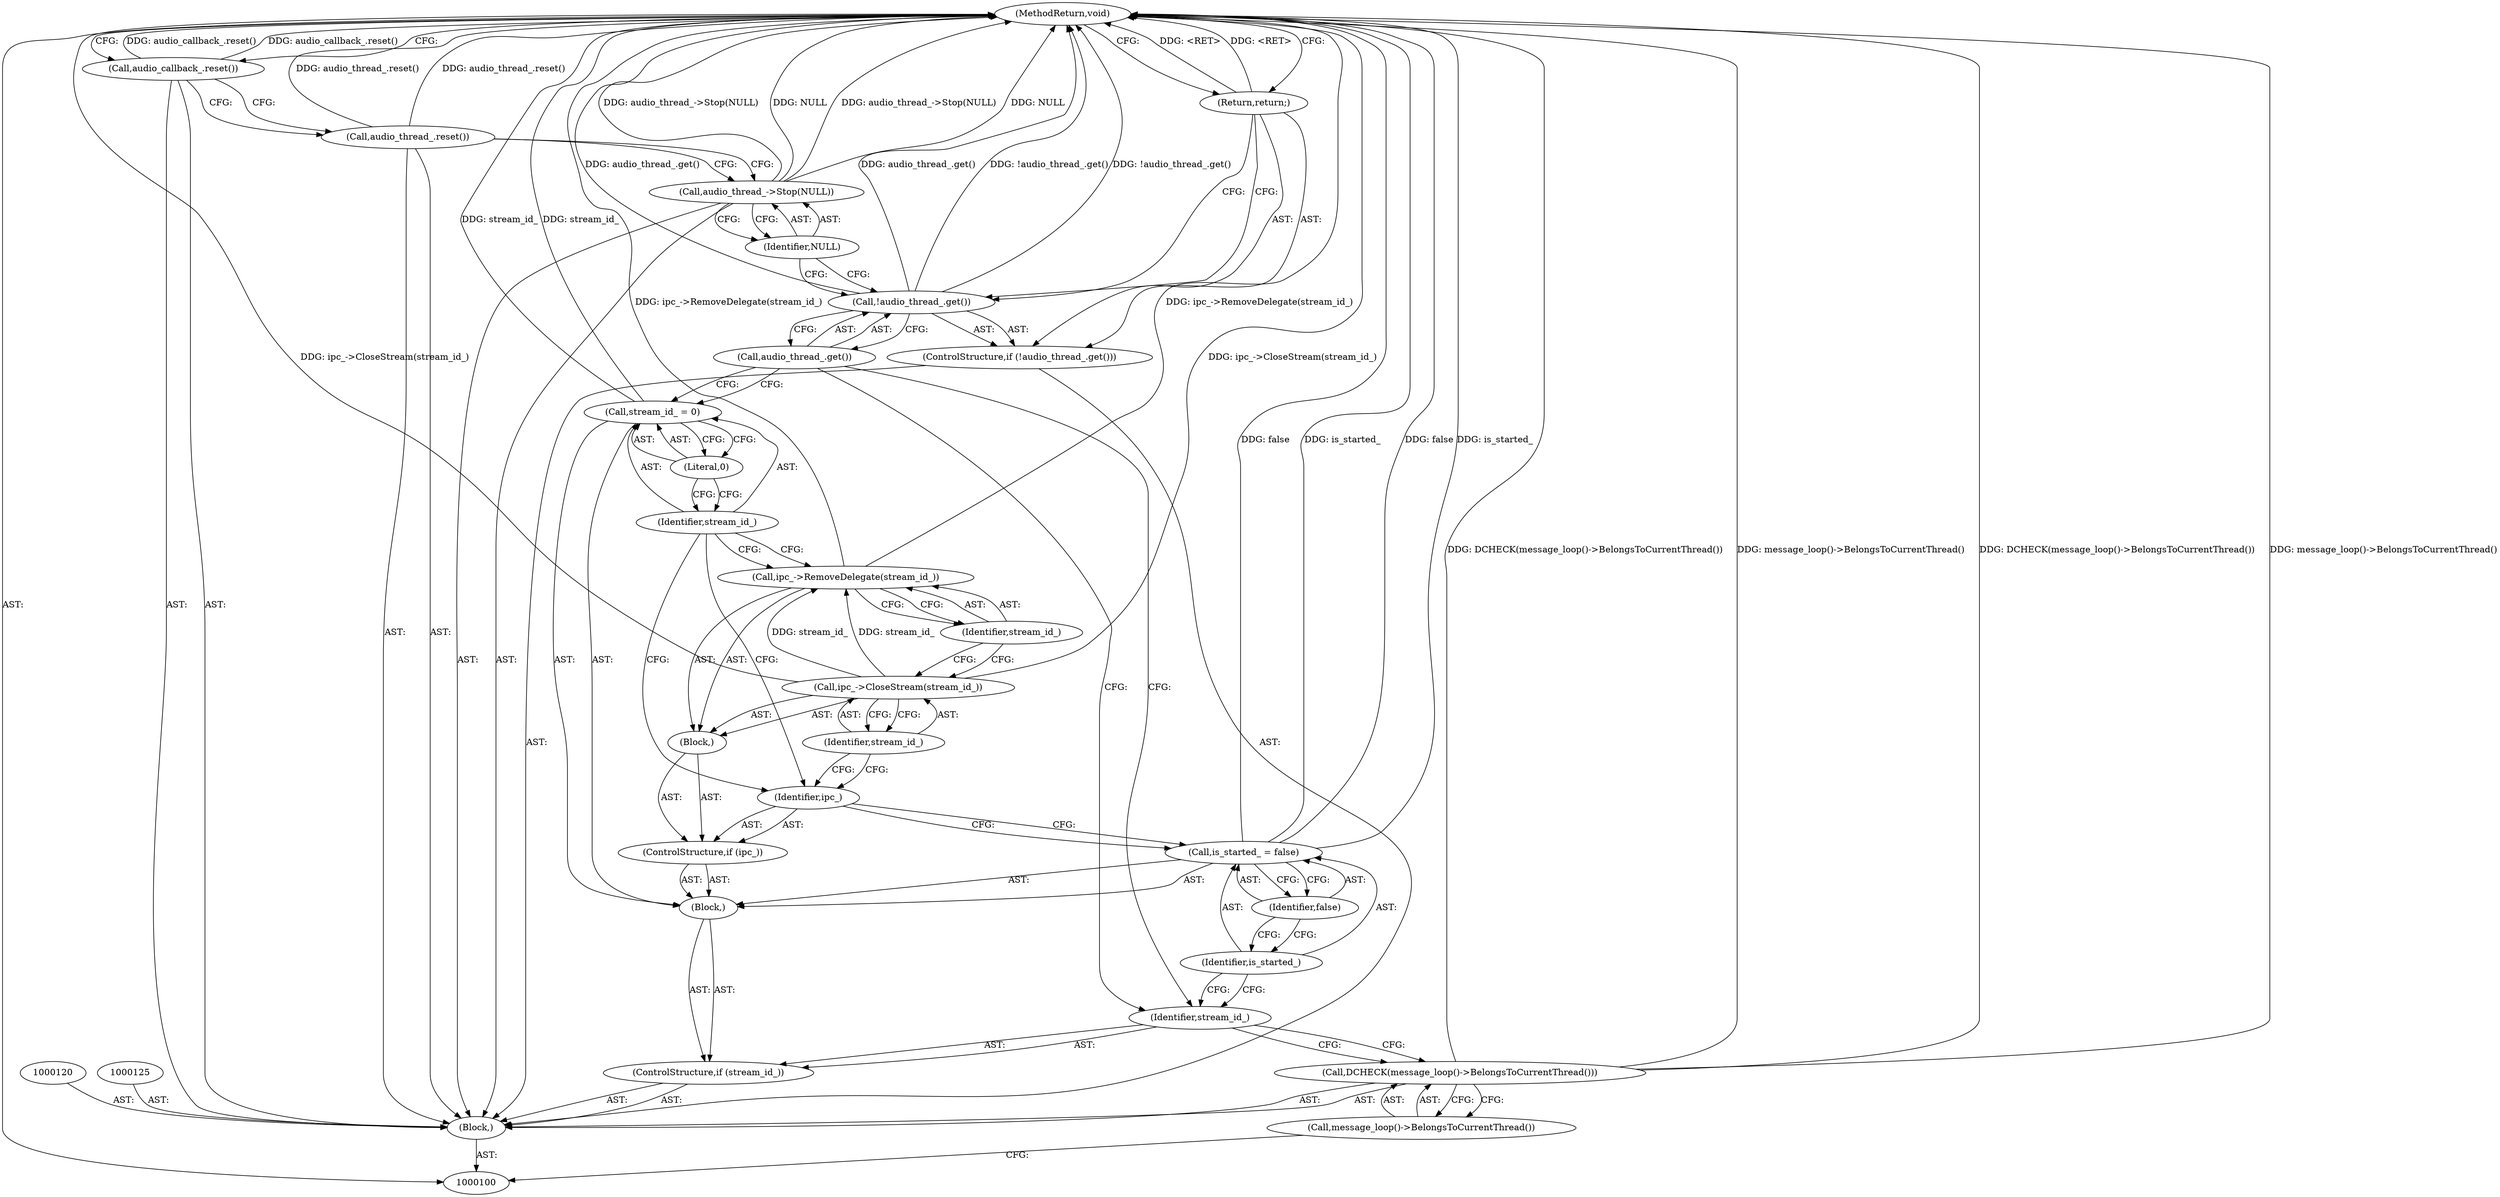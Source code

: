 digraph "1_Chrome_6d2aef28cb0b677af468ebf3e32a176a7c37086e_2" {
"1000130" [label="(MethodReturn,void)"];
"1000101" [label="(Block,)"];
"1000119" [label="(Literal,0)"];
"1000117" [label="(Call,stream_id_ = 0)"];
"1000118" [label="(Identifier,stream_id_)"];
"1000121" [label="(ControlStructure,if (!audio_thread_.get()))"];
"1000122" [label="(Call,!audio_thread_.get())"];
"1000123" [label="(Call,audio_thread_.get())"];
"1000124" [label="(Return,return;)"];
"1000126" [label="(Call,audio_thread_->Stop(NULL))"];
"1000127" [label="(Identifier,NULL)"];
"1000102" [label="(Call,DCHECK(message_loop()->BelongsToCurrentThread()))"];
"1000103" [label="(Call,message_loop()->BelongsToCurrentThread())"];
"1000128" [label="(Call,audio_thread_.reset())"];
"1000129" [label="(Call,audio_callback_.reset())"];
"1000106" [label="(Block,)"];
"1000104" [label="(ControlStructure,if (stream_id_))"];
"1000105" [label="(Identifier,stream_id_)"];
"1000109" [label="(Identifier,false)"];
"1000107" [label="(Call,is_started_ = false)"];
"1000108" [label="(Identifier,is_started_)"];
"1000112" [label="(Block,)"];
"1000110" [label="(ControlStructure,if (ipc_))"];
"1000111" [label="(Identifier,ipc_)"];
"1000114" [label="(Identifier,stream_id_)"];
"1000113" [label="(Call,ipc_->CloseStream(stream_id_))"];
"1000116" [label="(Identifier,stream_id_)"];
"1000115" [label="(Call,ipc_->RemoveDelegate(stream_id_))"];
"1000130" -> "1000100"  [label="AST: "];
"1000130" -> "1000124"  [label="CFG: "];
"1000130" -> "1000129"  [label="CFG: "];
"1000124" -> "1000130"  [label="DDG: <RET>"];
"1000126" -> "1000130"  [label="DDG: audio_thread_->Stop(NULL)"];
"1000126" -> "1000130"  [label="DDG: NULL"];
"1000107" -> "1000130"  [label="DDG: is_started_"];
"1000107" -> "1000130"  [label="DDG: false"];
"1000122" -> "1000130"  [label="DDG: audio_thread_.get()"];
"1000122" -> "1000130"  [label="DDG: !audio_thread_.get()"];
"1000115" -> "1000130"  [label="DDG: ipc_->RemoveDelegate(stream_id_)"];
"1000117" -> "1000130"  [label="DDG: stream_id_"];
"1000102" -> "1000130"  [label="DDG: DCHECK(message_loop()->BelongsToCurrentThread())"];
"1000102" -> "1000130"  [label="DDG: message_loop()->BelongsToCurrentThread()"];
"1000113" -> "1000130"  [label="DDG: ipc_->CloseStream(stream_id_)"];
"1000128" -> "1000130"  [label="DDG: audio_thread_.reset()"];
"1000129" -> "1000130"  [label="DDG: audio_callback_.reset()"];
"1000101" -> "1000100"  [label="AST: "];
"1000102" -> "1000101"  [label="AST: "];
"1000104" -> "1000101"  [label="AST: "];
"1000120" -> "1000101"  [label="AST: "];
"1000121" -> "1000101"  [label="AST: "];
"1000125" -> "1000101"  [label="AST: "];
"1000126" -> "1000101"  [label="AST: "];
"1000128" -> "1000101"  [label="AST: "];
"1000129" -> "1000101"  [label="AST: "];
"1000119" -> "1000117"  [label="AST: "];
"1000119" -> "1000118"  [label="CFG: "];
"1000117" -> "1000119"  [label="CFG: "];
"1000117" -> "1000106"  [label="AST: "];
"1000117" -> "1000119"  [label="CFG: "];
"1000118" -> "1000117"  [label="AST: "];
"1000119" -> "1000117"  [label="AST: "];
"1000123" -> "1000117"  [label="CFG: "];
"1000117" -> "1000130"  [label="DDG: stream_id_"];
"1000118" -> "1000117"  [label="AST: "];
"1000118" -> "1000115"  [label="CFG: "];
"1000118" -> "1000111"  [label="CFG: "];
"1000119" -> "1000118"  [label="CFG: "];
"1000121" -> "1000101"  [label="AST: "];
"1000122" -> "1000121"  [label="AST: "];
"1000124" -> "1000121"  [label="AST: "];
"1000122" -> "1000121"  [label="AST: "];
"1000122" -> "1000123"  [label="CFG: "];
"1000123" -> "1000122"  [label="AST: "];
"1000124" -> "1000122"  [label="CFG: "];
"1000127" -> "1000122"  [label="CFG: "];
"1000122" -> "1000130"  [label="DDG: audio_thread_.get()"];
"1000122" -> "1000130"  [label="DDG: !audio_thread_.get()"];
"1000123" -> "1000122"  [label="AST: "];
"1000123" -> "1000117"  [label="CFG: "];
"1000123" -> "1000105"  [label="CFG: "];
"1000122" -> "1000123"  [label="CFG: "];
"1000124" -> "1000121"  [label="AST: "];
"1000124" -> "1000122"  [label="CFG: "];
"1000130" -> "1000124"  [label="CFG: "];
"1000124" -> "1000130"  [label="DDG: <RET>"];
"1000126" -> "1000101"  [label="AST: "];
"1000126" -> "1000127"  [label="CFG: "];
"1000127" -> "1000126"  [label="AST: "];
"1000128" -> "1000126"  [label="CFG: "];
"1000126" -> "1000130"  [label="DDG: audio_thread_->Stop(NULL)"];
"1000126" -> "1000130"  [label="DDG: NULL"];
"1000127" -> "1000126"  [label="AST: "];
"1000127" -> "1000122"  [label="CFG: "];
"1000126" -> "1000127"  [label="CFG: "];
"1000102" -> "1000101"  [label="AST: "];
"1000102" -> "1000103"  [label="CFG: "];
"1000103" -> "1000102"  [label="AST: "];
"1000105" -> "1000102"  [label="CFG: "];
"1000102" -> "1000130"  [label="DDG: DCHECK(message_loop()->BelongsToCurrentThread())"];
"1000102" -> "1000130"  [label="DDG: message_loop()->BelongsToCurrentThread()"];
"1000103" -> "1000102"  [label="AST: "];
"1000103" -> "1000100"  [label="CFG: "];
"1000102" -> "1000103"  [label="CFG: "];
"1000128" -> "1000101"  [label="AST: "];
"1000128" -> "1000126"  [label="CFG: "];
"1000129" -> "1000128"  [label="CFG: "];
"1000128" -> "1000130"  [label="DDG: audio_thread_.reset()"];
"1000129" -> "1000101"  [label="AST: "];
"1000129" -> "1000128"  [label="CFG: "];
"1000130" -> "1000129"  [label="CFG: "];
"1000129" -> "1000130"  [label="DDG: audio_callback_.reset()"];
"1000106" -> "1000104"  [label="AST: "];
"1000107" -> "1000106"  [label="AST: "];
"1000110" -> "1000106"  [label="AST: "];
"1000117" -> "1000106"  [label="AST: "];
"1000104" -> "1000101"  [label="AST: "];
"1000105" -> "1000104"  [label="AST: "];
"1000106" -> "1000104"  [label="AST: "];
"1000105" -> "1000104"  [label="AST: "];
"1000105" -> "1000102"  [label="CFG: "];
"1000108" -> "1000105"  [label="CFG: "];
"1000123" -> "1000105"  [label="CFG: "];
"1000109" -> "1000107"  [label="AST: "];
"1000109" -> "1000108"  [label="CFG: "];
"1000107" -> "1000109"  [label="CFG: "];
"1000107" -> "1000106"  [label="AST: "];
"1000107" -> "1000109"  [label="CFG: "];
"1000108" -> "1000107"  [label="AST: "];
"1000109" -> "1000107"  [label="AST: "];
"1000111" -> "1000107"  [label="CFG: "];
"1000107" -> "1000130"  [label="DDG: is_started_"];
"1000107" -> "1000130"  [label="DDG: false"];
"1000108" -> "1000107"  [label="AST: "];
"1000108" -> "1000105"  [label="CFG: "];
"1000109" -> "1000108"  [label="CFG: "];
"1000112" -> "1000110"  [label="AST: "];
"1000113" -> "1000112"  [label="AST: "];
"1000115" -> "1000112"  [label="AST: "];
"1000110" -> "1000106"  [label="AST: "];
"1000111" -> "1000110"  [label="AST: "];
"1000112" -> "1000110"  [label="AST: "];
"1000111" -> "1000110"  [label="AST: "];
"1000111" -> "1000107"  [label="CFG: "];
"1000114" -> "1000111"  [label="CFG: "];
"1000118" -> "1000111"  [label="CFG: "];
"1000114" -> "1000113"  [label="AST: "];
"1000114" -> "1000111"  [label="CFG: "];
"1000113" -> "1000114"  [label="CFG: "];
"1000113" -> "1000112"  [label="AST: "];
"1000113" -> "1000114"  [label="CFG: "];
"1000114" -> "1000113"  [label="AST: "];
"1000116" -> "1000113"  [label="CFG: "];
"1000113" -> "1000130"  [label="DDG: ipc_->CloseStream(stream_id_)"];
"1000113" -> "1000115"  [label="DDG: stream_id_"];
"1000116" -> "1000115"  [label="AST: "];
"1000116" -> "1000113"  [label="CFG: "];
"1000115" -> "1000116"  [label="CFG: "];
"1000115" -> "1000112"  [label="AST: "];
"1000115" -> "1000116"  [label="CFG: "];
"1000116" -> "1000115"  [label="AST: "];
"1000118" -> "1000115"  [label="CFG: "];
"1000115" -> "1000130"  [label="DDG: ipc_->RemoveDelegate(stream_id_)"];
"1000113" -> "1000115"  [label="DDG: stream_id_"];
}
